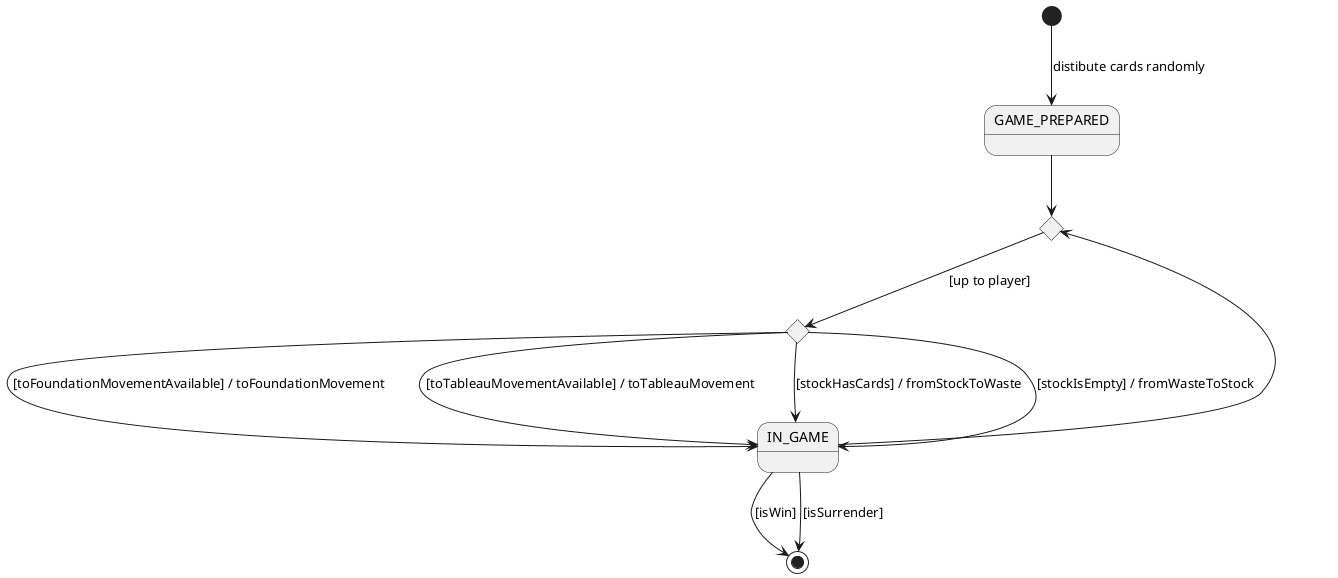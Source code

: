 @startuml

state GAME_PREPARED
state c1 <<choice>>
state IN_GAME
state c2 <<choice>>

[*] --> GAME_PREPARED : distibute cards randomly
GAME_PREPARED --> c1
c1 --> c2 : [up to player]
c2 --> IN_GAME : [toFoundationMovementAvailable] / toFoundationMovement
c2 --> IN_GAME : [toTableauMovementAvailable] / toTableauMovement
c2 --> IN_GAME : [stockHasCards] / fromStockToWaste
c2 --> IN_GAME : [stockIsEmpty] / fromWasteToStock
IN_GAME --> [*] : [isWin]
IN_GAME --> [*] : [isSurrender]
IN_GAME --> c1

@enduml